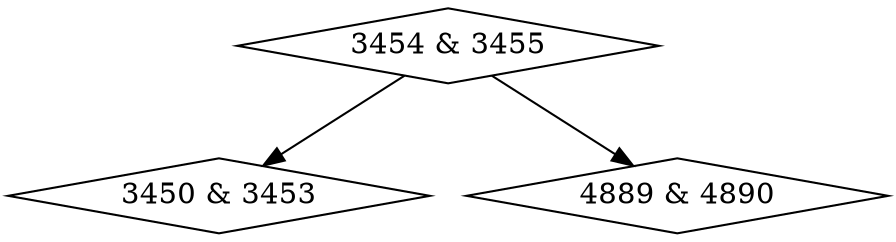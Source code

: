 digraph {
0 [label = "3450 & 3453", shape = diamond];
1 [label = "3454 & 3455", shape = diamond];
2 [label = "4889 & 4890", shape = diamond];
1->0;
1->2;
}
